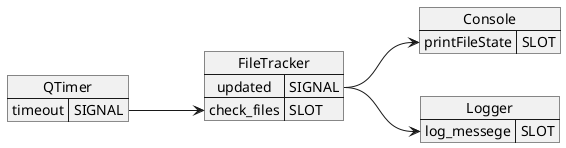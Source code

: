 @startuml
left to right direction

map QTimer {
   timeout=>SIGNAL
}

map FileTracker {
    updated=>SIGNAL
    check_files=>SLOT
}

map Console {
    printFileState=>SLOT
}

map Logger {
    log_messege=>SLOT
}

QTimer::timeout --> FileTracker::check_files
FileTracker::updated --> Console::printFileState
FileTracker::updated --> Logger::log_messege
@enduml

